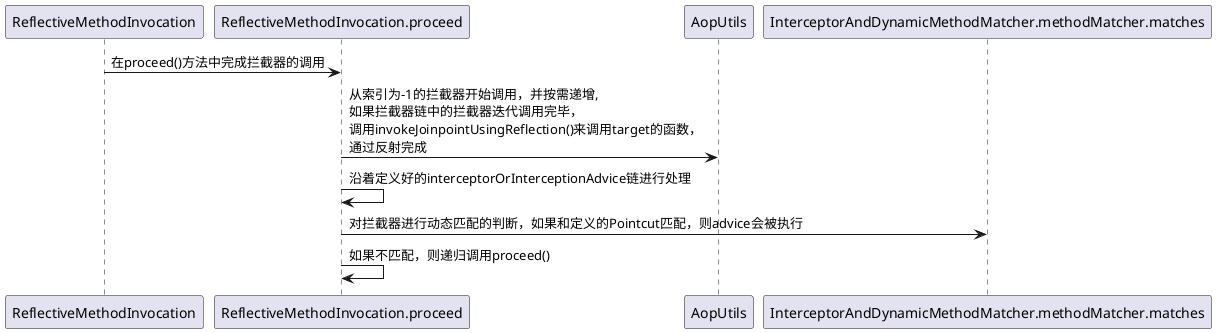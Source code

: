 @startuml

ReflectiveMethodInvocation -> ReflectiveMethodInvocation.proceed: 在proceed()方法中完成拦截器的调用
ReflectiveMethodInvocation.proceed -> AopUtils: 从索引为-1的拦截器开始调用，并按需递增,\n如果拦截器链中的拦截器迭代调用完毕，\n调用invokeJoinpointUsingReflection()来调用target的函数，\n通过反射完成
ReflectiveMethodInvocation.proceed -> ReflectiveMethodInvocation.proceed:沿着定义好的interceptorOrInterceptionAdvice链进行处理
ReflectiveMethodInvocation.proceed -> InterceptorAndDynamicMethodMatcher.methodMatcher.matches:对拦截器进行动态匹配的判断，如果和定义的Pointcut匹配，则advice会被执行
ReflectiveMethodInvocation.proceed -> ReflectiveMethodInvocation.proceed:如果不匹配，则递归调用proceed()

@enduml